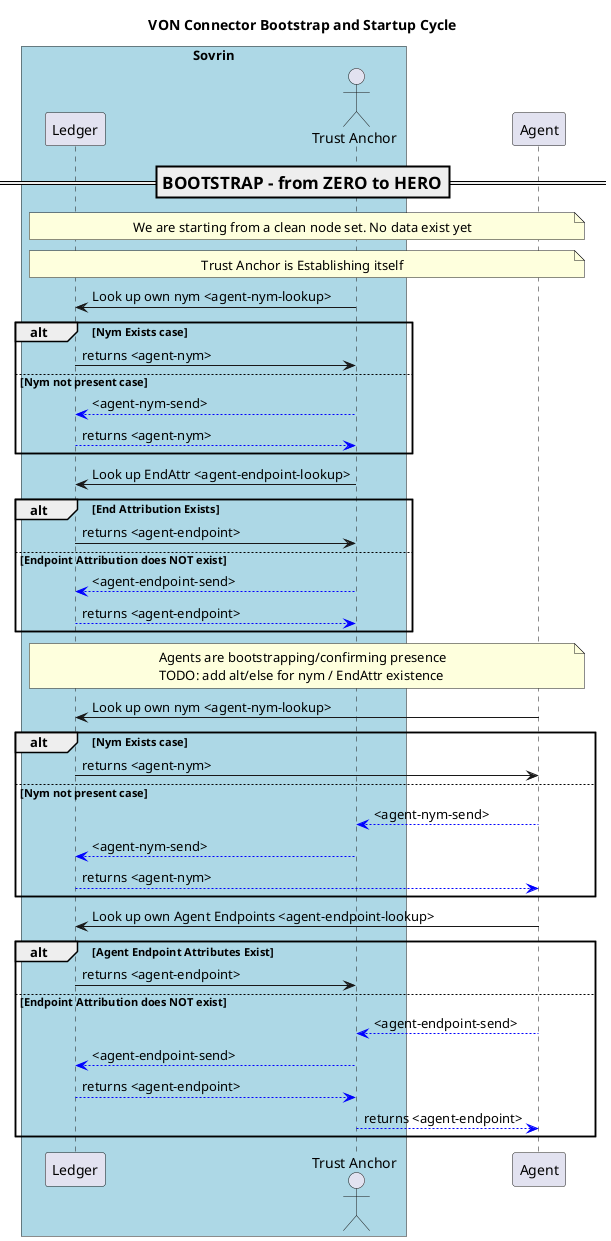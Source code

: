@startuml
skinparam ParticipantPadding 20
skinparam BoxPadding 20

title VON Connector Bootstrap and Startup Cycle
scale 1.0


box "Sovrin" #LightBlue
  participant "Ledger" as Ledger
  actor "Trust Anchor" as TA
endbox

participant "Agent" as Ag


=== BOOTSTRAP - from ZERO to HERO ==
note over Ledger, Ag
We are starting from a clean node set. No data exist yet
endnote


note over Ledger, Ag
Trust Anchor is Establishing itself
endnote
TA -> Ledger: Look up own nym <agent-nym-lookup>
alt Nym Exists case
  Ledger -> TA: returns <agent-nym>
else Nym not present case
  TA --[#blue]> Ledger: <agent-nym-send>
  Ledger --[#blue]> TA: returns <agent-nym>
end

TA -> Ledger: Look up EndAttr <agent-endpoint-lookup>
alt End Attribution Exists
  Ledger -> TA: returns <agent-endpoint>
else Endpoint Attribution does NOT exist
  TA --[#blue]> Ledger: <agent-endpoint-send>
  Ledger --[#blue]> TA: returns <agent-endpoint>
end


note over Ledger, Ag
Agents are bootstrapping/confirming presence
TODO: add alt/else for nym / EndAttr existence
endnote
Ag -> Ledger: Look up own nym <agent-nym-lookup>
alt Nym Exists case
  Ledger -> Ag: returns <agent-nym>
else Nym not present case
  Ag --[#blue]> TA: <agent-nym-send>
  TA --[#blue]> Ledger: <agent-nym-send>
  Ledger --[#blue]> Ag: returns <agent-nym>
end

Ag -> Ledger: Look up own Agent Endpoints <agent-endpoint-lookup>
alt Agent Endpoint Attributes Exist
  Ledger -> TA: returns <agent-endpoint>
else Endpoint Attribution does NOT exist
  Ag --[#blue]> TA: <agent-endpoint-send>
    TA --[#blue]> Ledger: <agent-endpoint-send>
    Ledger --[#blue]> TA: returns <agent-endpoint>
    TA --[#blue]> Ag: returns <agent-endpoint>
end


@enduml